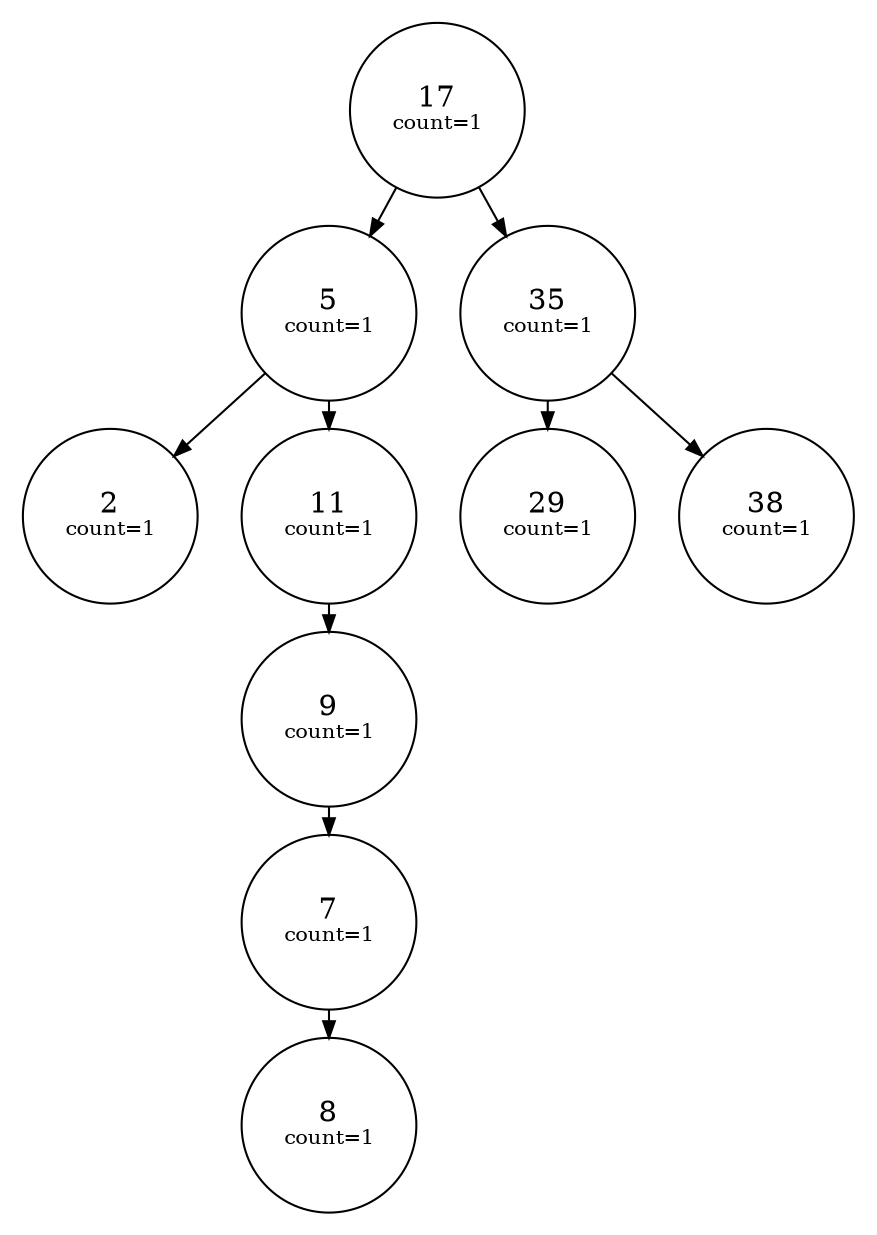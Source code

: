 
    digraph G {
    nodesep=0.3;
    ranksep=0.2;
    margin=0.1;
    node [shape=circle];
    edge [arrowsize=0.8];
    "2c1e5976-4b53-4618-87aa-df444aa194cc" -> "0e88ce42-64da-4f55-abd3-3d515d340c53"[side=left];
"0e88ce42-64da-4f55-abd3-3d515d340c53" -> "4fe3b9bd-37c2-4313-bc13-5be74614dd09"[side=left];
"0e88ce42-64da-4f55-abd3-3d515d340c53" -> "a46638a7-f388-4474-bf29-f614e1bcd17a"[side=right];
"a46638a7-f388-4474-bf29-f614e1bcd17a" -> "f6db41c7-1a69-4577-b01f-e2d655bdd2d4"[side=left];
"f6db41c7-1a69-4577-b01f-e2d655bdd2d4" -> "1ff35e13-5c67-4123-9c94-029a0cd57045"[side=left];
"1ff35e13-5c67-4123-9c94-029a0cd57045" -> "a733e6d4-2f29-4f35-9f16-ea93f6223ca2"[side=right];
"2c1e5976-4b53-4618-87aa-df444aa194cc" -> "a60d3c75-46b8-4ef0-8bf1-32ac32a059d0"[side=right];
"a60d3c75-46b8-4ef0-8bf1-32ac32a059d0" -> "b2bc6336-835f-4c76-a50d-9fe6905f2e5b"[side=left];
"a60d3c75-46b8-4ef0-8bf1-32ac32a059d0" -> "fe2978a7-1a73-4fb2-9bb7-ba73000f3da6"[side=right];
"fe2978a7-1a73-4fb2-9bb7-ba73000f3da6"[label=<38<BR/><FONT POINT-SIZE="10">count=1</FONT>>]
"0e88ce42-64da-4f55-abd3-3d515d340c53"[label=<5<BR/><FONT POINT-SIZE="10">count=1</FONT>>]
"1ff35e13-5c67-4123-9c94-029a0cd57045"[label=<7<BR/><FONT POINT-SIZE="10">count=1</FONT>>]
"a733e6d4-2f29-4f35-9f16-ea93f6223ca2"[label=<8<BR/><FONT POINT-SIZE="10">count=1</FONT>>]
"a46638a7-f388-4474-bf29-f614e1bcd17a"[label=<11<BR/><FONT POINT-SIZE="10">count=1</FONT>>]
"4fe3b9bd-37c2-4313-bc13-5be74614dd09"[label=<2<BR/><FONT POINT-SIZE="10">count=1</FONT>>]
"2c1e5976-4b53-4618-87aa-df444aa194cc"[label=<17<BR/><FONT POINT-SIZE="10">count=1</FONT>>]
"b2bc6336-835f-4c76-a50d-9fe6905f2e5b"[label=<29<BR/><FONT POINT-SIZE="10">count=1</FONT>>]
"a60d3c75-46b8-4ef0-8bf1-32ac32a059d0"[label=<35<BR/><FONT POINT-SIZE="10">count=1</FONT>>]
"f6db41c7-1a69-4577-b01f-e2d655bdd2d4"[label=<9<BR/><FONT POINT-SIZE="10">count=1</FONT>>]}